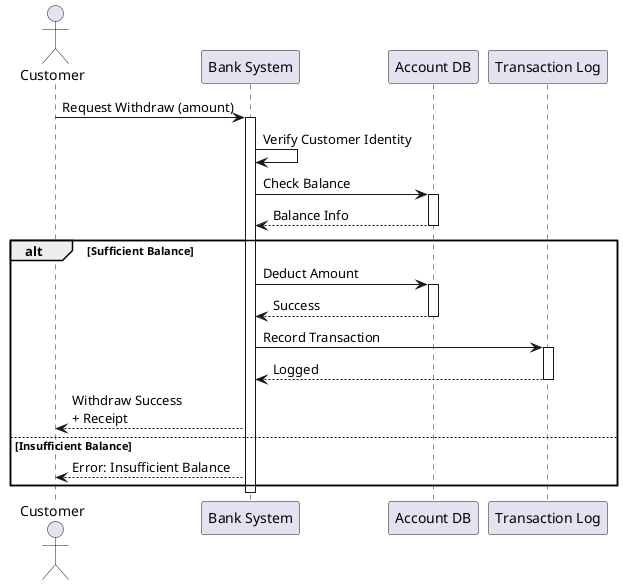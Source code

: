 @startuml Banking - Withdraw Money

actor Customer
participant "Bank System" as System
participant "Account DB" as DB
participant "Transaction Log" as Log

Customer -> System: Request Withdraw (amount)
activate System

System -> System: Verify Customer Identity
System -> DB: Check Balance
activate DB
DB --> System: Balance Info
deactivate DB

alt Sufficient Balance
    System -> DB: Deduct Amount
    activate DB
    DB --> System: Success
    deactivate DB

    System -> Log: Record Transaction
    activate Log
    Log --> System: Logged
    deactivate Log

    System --> Customer: Withdraw Success\n+ Receipt
else Insufficient Balance
    System --> Customer: Error: Insufficient Balance
end

deactivate System

@enduml
